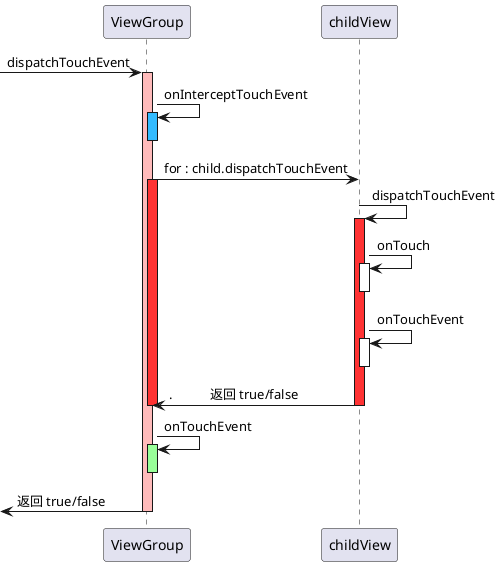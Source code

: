 # 使用插件 Plantuml 打开
@startuml

-> ViewGroup: dispatchTouchEvent
activate ViewGroup #FFBBBB

ViewGroup -> ViewGroup: onInterceptTouchEvent
activate ViewGroup #33BBFF
deactivate ViewGroup

ViewGroup -> childView: for : child.dispatchTouchEvent
activate ViewGroup #FF3333

childView -> childView: dispatchTouchEvent
activate childView #FF3334

childView -> childView: onTouch
activate childView
deactivate childView

childView -> childView: onTouchEvent
activate childView
deactivate childView

childView -> ViewGroup:.           返回 true/false
deactivate childView
deactivate ViewGroup

ViewGroup -> ViewGroup: onTouchEvent
activate ViewGroup #99FF99
deactivate ViewGroup

<- ViewGroup : 返回 true/false
deactivate ViewGroup

@enduml